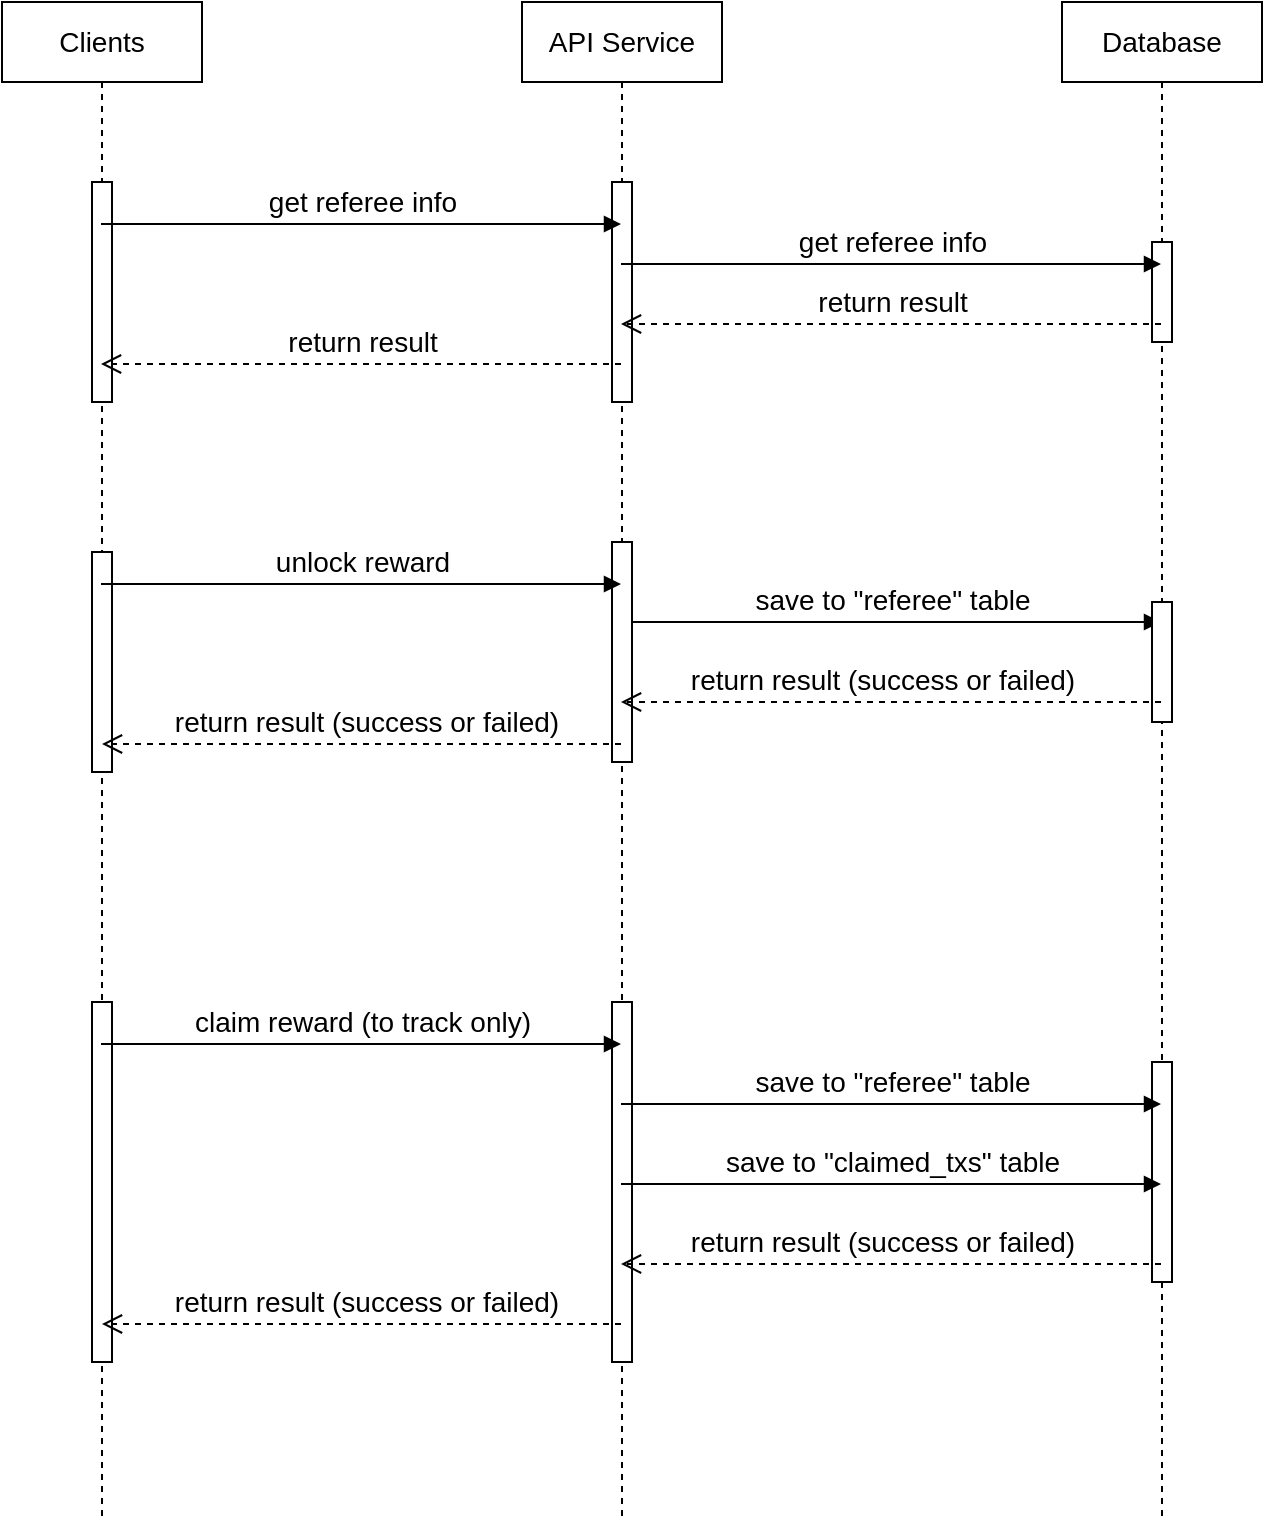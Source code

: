<mxfile version="18.1.3" type="github"><diagram id="ZGwalyleYwvO8AtcDpwx" name="Page-1"><mxGraphModel dx="1426" dy="688" grid="1" gridSize="10" guides="1" tooltips="1" connect="1" arrows="1" fold="1" page="1" pageScale="1" pageWidth="850" pageHeight="1100" math="0" shadow="0"><root><mxCell id="0"/><mxCell id="1" parent="0"/><mxCell id="bLqd7wcAviLybuqdrjyT-1" value="Clients" style="shape=umlLifeline;perimeter=lifelinePerimeter;whiteSpace=wrap;html=1;container=1;collapsible=0;recursiveResize=0;outlineConnect=0;fontSize=14;" parent="1" vertex="1"><mxGeometry x="80" y="40" width="100" height="760" as="geometry"/></mxCell><mxCell id="6OnY6VEBz48OpAhFWJS5-6" value="" style="html=1;points=[];perimeter=orthogonalPerimeter;" vertex="1" parent="bLqd7wcAviLybuqdrjyT-1"><mxGeometry x="45" y="90" width="10" height="110" as="geometry"/></mxCell><mxCell id="6OnY6VEBz48OpAhFWJS5-12" value="" style="html=1;points=[];perimeter=orthogonalPerimeter;" vertex="1" parent="bLqd7wcAviLybuqdrjyT-1"><mxGeometry x="45" y="275" width="10" height="110" as="geometry"/></mxCell><mxCell id="6OnY6VEBz48OpAhFWJS5-13" value="" style="html=1;points=[];perimeter=orthogonalPerimeter;" vertex="1" parent="bLqd7wcAviLybuqdrjyT-1"><mxGeometry x="45" y="500" width="10" height="180" as="geometry"/></mxCell><mxCell id="bLqd7wcAviLybuqdrjyT-2" value="API Service" style="shape=umlLifeline;perimeter=lifelinePerimeter;whiteSpace=wrap;html=1;container=1;collapsible=0;recursiveResize=0;outlineConnect=0;fontSize=14;" parent="1" vertex="1"><mxGeometry x="340" y="40" width="100" height="760" as="geometry"/></mxCell><mxCell id="bLqd7wcAviLybuqdrjyT-22" value="save to &quot;referee&quot; table" style="html=1;verticalAlign=bottom;endArrow=block;rounded=0;fontSize=14;" parent="bLqd7wcAviLybuqdrjyT-2" edge="1"><mxGeometry width="80" relative="1" as="geometry"><mxPoint x="49.5" y="310" as="sourcePoint"/><mxPoint x="319.5" y="310" as="targetPoint"/></mxGeometry></mxCell><mxCell id="6OnY6VEBz48OpAhFWJS5-7" value="" style="html=1;points=[];perimeter=orthogonalPerimeter;" vertex="1" parent="bLqd7wcAviLybuqdrjyT-2"><mxGeometry x="45" y="90" width="10" height="110" as="geometry"/></mxCell><mxCell id="6OnY6VEBz48OpAhFWJS5-11" value="" style="html=1;points=[];perimeter=orthogonalPerimeter;" vertex="1" parent="bLqd7wcAviLybuqdrjyT-2"><mxGeometry x="45" y="270" width="10" height="110" as="geometry"/></mxCell><mxCell id="6OnY6VEBz48OpAhFWJS5-15" value="" style="html=1;points=[];perimeter=orthogonalPerimeter;" vertex="1" parent="bLqd7wcAviLybuqdrjyT-2"><mxGeometry x="45" y="500" width="10" height="180" as="geometry"/></mxCell><mxCell id="bLqd7wcAviLybuqdrjyT-3" value="Database" style="shape=umlLifeline;perimeter=lifelinePerimeter;whiteSpace=wrap;html=1;container=1;collapsible=0;recursiveResize=0;outlineConnect=0;fontSize=14;" parent="1" vertex="1"><mxGeometry x="610" y="40" width="100" height="760" as="geometry"/></mxCell><mxCell id="6OnY6VEBz48OpAhFWJS5-10" value="" style="html=1;points=[];perimeter=orthogonalPerimeter;" vertex="1" parent="bLqd7wcAviLybuqdrjyT-3"><mxGeometry x="45" y="300" width="10" height="60" as="geometry"/></mxCell><mxCell id="6OnY6VEBz48OpAhFWJS5-8" value="" style="html=1;points=[];perimeter=orthogonalPerimeter;" vertex="1" parent="bLqd7wcAviLybuqdrjyT-3"><mxGeometry x="45" y="120" width="10" height="50" as="geometry"/></mxCell><mxCell id="6OnY6VEBz48OpAhFWJS5-16" value="" style="html=1;points=[];perimeter=orthogonalPerimeter;" vertex="1" parent="bLqd7wcAviLybuqdrjyT-3"><mxGeometry x="45" y="530" width="10" height="110" as="geometry"/></mxCell><mxCell id="bLqd7wcAviLybuqdrjyT-9" value="get referee info" style="html=1;verticalAlign=bottom;endArrow=block;rounded=0;fontSize=14;" parent="1" edge="1"><mxGeometry width="80" relative="1" as="geometry"><mxPoint x="129.5" y="151" as="sourcePoint"/><mxPoint x="389.5" y="151" as="targetPoint"/></mxGeometry></mxCell><mxCell id="bLqd7wcAviLybuqdrjyT-10" value="get referee&amp;nbsp;info" style="html=1;verticalAlign=bottom;endArrow=block;rounded=0;fontSize=14;" parent="1" edge="1"><mxGeometry width="80" relative="1" as="geometry"><mxPoint x="389.5" y="171" as="sourcePoint"/><mxPoint x="659.5" y="171" as="targetPoint"/></mxGeometry></mxCell><mxCell id="bLqd7wcAviLybuqdrjyT-11" value="return result" style="html=1;verticalAlign=bottom;endArrow=open;dashed=1;endSize=8;rounded=0;fontSize=14;" parent="1" edge="1"><mxGeometry relative="1" as="geometry"><mxPoint x="659.5" y="201" as="sourcePoint"/><mxPoint x="389.5" y="201" as="targetPoint"/></mxGeometry></mxCell><mxCell id="bLqd7wcAviLybuqdrjyT-12" value="return result" style="html=1;verticalAlign=bottom;endArrow=open;dashed=1;endSize=8;rounded=0;fontSize=14;" parent="1" edge="1"><mxGeometry relative="1" as="geometry"><mxPoint x="389.5" y="221" as="sourcePoint"/><mxPoint x="129.5" y="221" as="targetPoint"/></mxGeometry></mxCell><mxCell id="bLqd7wcAviLybuqdrjyT-21" value="unlock reward" style="html=1;verticalAlign=bottom;endArrow=block;rounded=0;fontSize=14;" parent="1" edge="1"><mxGeometry width="80" relative="1" as="geometry"><mxPoint x="129.5" y="331" as="sourcePoint"/><mxPoint x="389.5" y="331" as="targetPoint"/></mxGeometry></mxCell><mxCell id="bLqd7wcAviLybuqdrjyT-24" value="return result (success or failed)" style="html=1;verticalAlign=bottom;endArrow=open;dashed=1;endSize=8;rounded=0;fontSize=14;" parent="1" edge="1"><mxGeometry x="0.033" relative="1" as="geometry"><mxPoint x="659.5" y="390" as="sourcePoint"/><mxPoint x="389.5" y="390" as="targetPoint"/><mxPoint as="offset"/></mxGeometry></mxCell><mxCell id="bLqd7wcAviLybuqdrjyT-25" value="return result (success or failed)" style="html=1;verticalAlign=bottom;endArrow=open;dashed=1;endSize=8;rounded=0;fontSize=14;" parent="1" edge="1"><mxGeometry x="-0.004" relative="1" as="geometry"><mxPoint x="389.5" y="411" as="sourcePoint"/><mxPoint x="130" y="411" as="targetPoint"/><mxPoint x="1" as="offset"/></mxGeometry></mxCell><mxCell id="6OnY6VEBz48OpAhFWJS5-1" value="save to &quot;referee&quot; table" style="html=1;verticalAlign=bottom;endArrow=block;rounded=0;fontSize=14;" edge="1" parent="1"><mxGeometry width="80" relative="1" as="geometry"><mxPoint x="389.5" y="591" as="sourcePoint"/><mxPoint x="659.5" y="591" as="targetPoint"/></mxGeometry></mxCell><mxCell id="6OnY6VEBz48OpAhFWJS5-2" value="save to &quot;claimed_txs&quot; table" style="html=1;verticalAlign=bottom;endArrow=block;rounded=0;fontSize=14;" edge="1" parent="1"><mxGeometry width="80" relative="1" as="geometry"><mxPoint x="389.5" y="631" as="sourcePoint"/><mxPoint x="659.5" y="631" as="targetPoint"/></mxGeometry></mxCell><mxCell id="6OnY6VEBz48OpAhFWJS5-3" value="claim reward (to track only)" style="html=1;verticalAlign=bottom;endArrow=block;rounded=0;fontSize=14;" edge="1" parent="1"><mxGeometry width="80" relative="1" as="geometry"><mxPoint x="129.5" y="561" as="sourcePoint"/><mxPoint x="389.5" y="561" as="targetPoint"/></mxGeometry></mxCell><mxCell id="6OnY6VEBz48OpAhFWJS5-4" value="return result (success or failed)" style="html=1;verticalAlign=bottom;endArrow=open;dashed=1;endSize=8;rounded=0;fontSize=14;" edge="1" parent="1"><mxGeometry x="0.033" relative="1" as="geometry"><mxPoint x="659.5" y="671" as="sourcePoint"/><mxPoint x="389.5" y="671" as="targetPoint"/><mxPoint as="offset"/></mxGeometry></mxCell><mxCell id="6OnY6VEBz48OpAhFWJS5-5" value="return result (success or failed)" style="html=1;verticalAlign=bottom;endArrow=open;dashed=1;endSize=8;rounded=0;fontSize=14;" edge="1" parent="1"><mxGeometry x="-0.004" relative="1" as="geometry"><mxPoint x="389.5" y="701" as="sourcePoint"/><mxPoint x="130" y="701" as="targetPoint"/><mxPoint x="1" as="offset"/></mxGeometry></mxCell></root></mxGraphModel></diagram></mxfile>